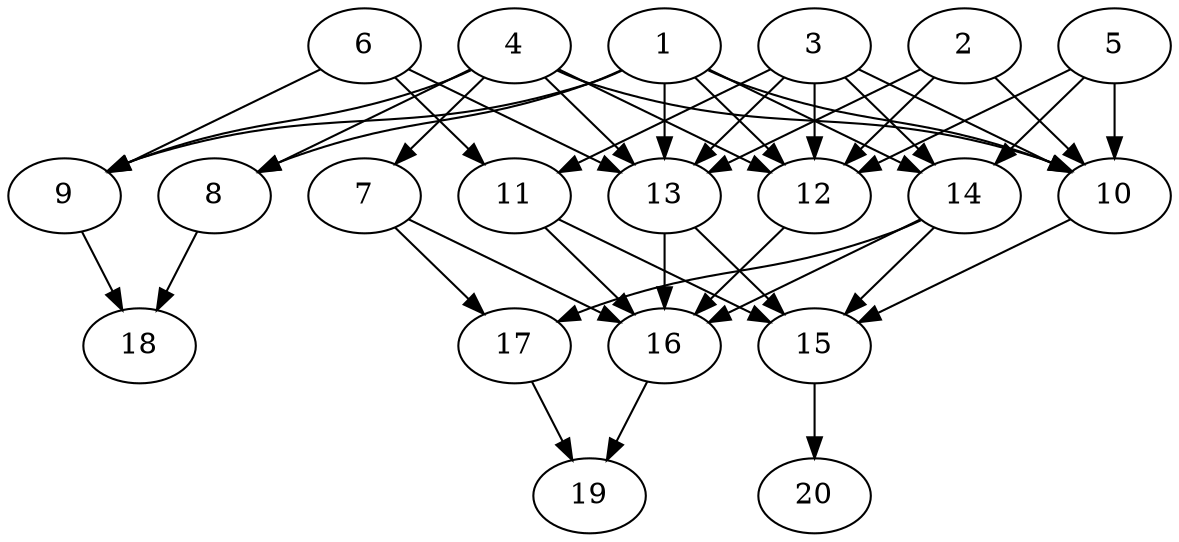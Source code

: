 // DAG automatically generated by daggen at Tue Jul 23 14:34:09 2019
// ./daggen --dot -n 20 --ccr 0.5 --fat 0.7 --regular 0.5 --density 0.8 --mindata 5242880 --maxdata 52428800 
digraph G {
  1 [size="98437120", alpha="0.01", expect_size="49218560"] 
  1 -> 8 [size ="49218560"]
  1 -> 9 [size ="49218560"]
  1 -> 10 [size ="49218560"]
  1 -> 12 [size ="49218560"]
  1 -> 13 [size ="49218560"]
  1 -> 14 [size ="49218560"]
  2 [size="47953920", alpha="0.00", expect_size="23976960"] 
  2 -> 10 [size ="23976960"]
  2 -> 12 [size ="23976960"]
  2 -> 13 [size ="23976960"]
  3 [size="45381632", alpha="0.13", expect_size="22690816"] 
  3 -> 10 [size ="22690816"]
  3 -> 11 [size ="22690816"]
  3 -> 12 [size ="22690816"]
  3 -> 13 [size ="22690816"]
  3 -> 14 [size ="22690816"]
  4 [size="39747584", alpha="0.05", expect_size="19873792"] 
  4 -> 7 [size ="19873792"]
  4 -> 8 [size ="19873792"]
  4 -> 9 [size ="19873792"]
  4 -> 10 [size ="19873792"]
  4 -> 12 [size ="19873792"]
  4 -> 13 [size ="19873792"]
  5 [size="20021248", alpha="0.10", expect_size="10010624"] 
  5 -> 10 [size ="10010624"]
  5 -> 12 [size ="10010624"]
  5 -> 14 [size ="10010624"]
  6 [size="47292416", alpha="0.12", expect_size="23646208"] 
  6 -> 9 [size ="23646208"]
  6 -> 11 [size ="23646208"]
  6 -> 13 [size ="23646208"]
  7 [size="37951488", alpha="0.01", expect_size="18975744"] 
  7 -> 16 [size ="18975744"]
  7 -> 17 [size ="18975744"]
  8 [size="98594816", alpha="0.05", expect_size="49297408"] 
  8 -> 18 [size ="49297408"]
  9 [size="95250432", alpha="0.15", expect_size="47625216"] 
  9 -> 18 [size ="47625216"]
  10 [size="31807488", alpha="0.17", expect_size="15903744"] 
  10 -> 15 [size ="15903744"]
  11 [size="94629888", alpha="0.14", expect_size="47314944"] 
  11 -> 15 [size ="47314944"]
  11 -> 16 [size ="47314944"]
  12 [size="101588992", alpha="0.08", expect_size="50794496"] 
  12 -> 16 [size ="50794496"]
  13 [size="103436288", alpha="0.09", expect_size="51718144"] 
  13 -> 15 [size ="51718144"]
  13 -> 16 [size ="51718144"]
  14 [size="71100416", alpha="0.04", expect_size="35550208"] 
  14 -> 15 [size ="35550208"]
  14 -> 16 [size ="35550208"]
  14 -> 17 [size ="35550208"]
  15 [size="94078976", alpha="0.09", expect_size="47039488"] 
  15 -> 20 [size ="47039488"]
  16 [size="44886016", alpha="0.09", expect_size="22443008"] 
  16 -> 19 [size ="22443008"]
  17 [size="102232064", alpha="0.10", expect_size="51116032"] 
  17 -> 19 [size ="51116032"]
  18 [size="14331904", alpha="0.02", expect_size="7165952"] 
  19 [size="38899712", alpha="0.18", expect_size="19449856"] 
  20 [size="17139712", alpha="0.05", expect_size="8569856"] 
}
